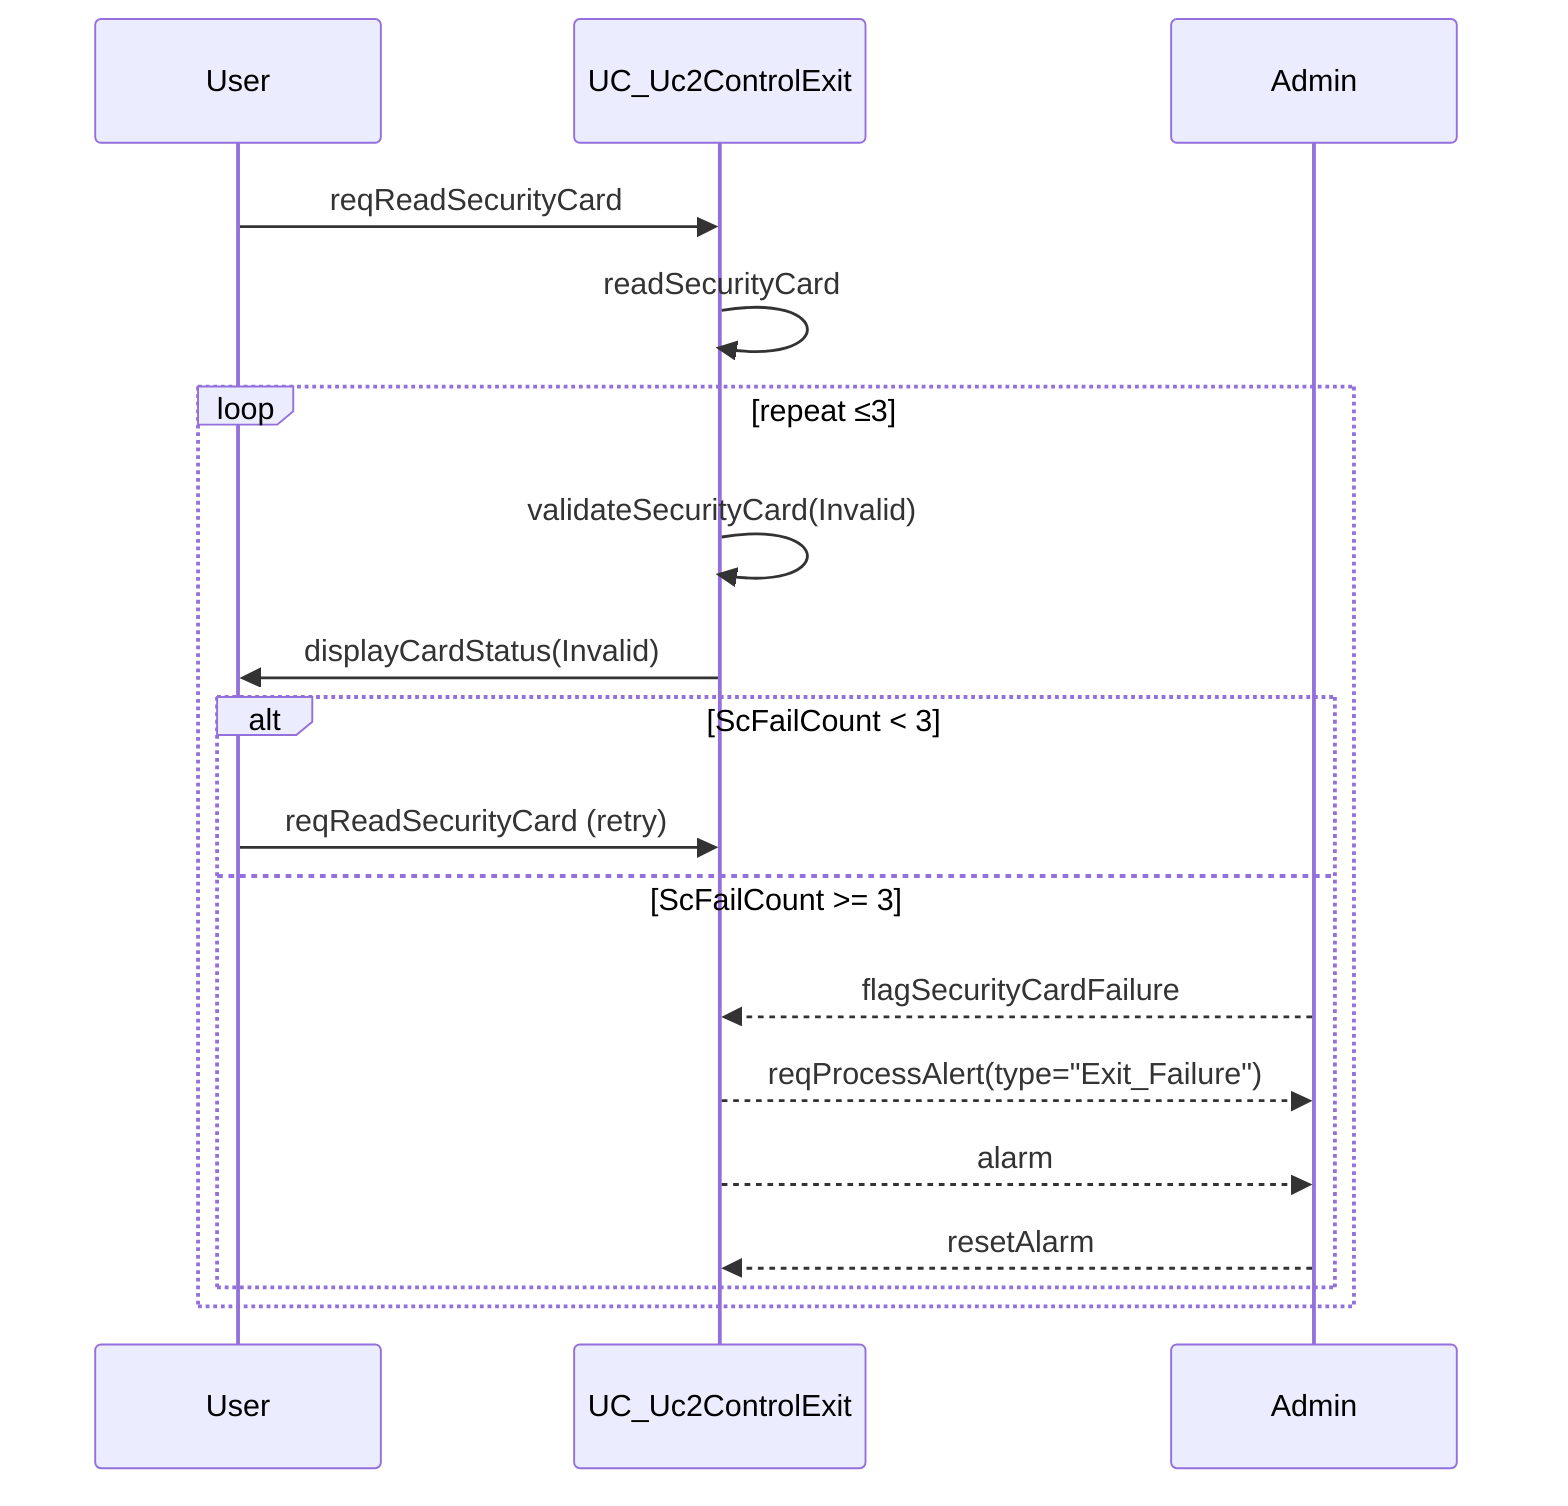 sequenceDiagram
    participant User
    participant System as UC_Uc2ControlExit
    participant Admin

    User  ->> System : reqReadSecurityCard
    System ->> System : readSecurityCard
    loop repeat ≤3
        System ->> System : validateSecurityCard(Invalid)
        System ->> User   : displayCardStatus(Invalid)
        alt ScFailCount < 3
            User ->> System : reqReadSecurityCard (retry)
        else ScFailCount >= 3
            Admin -->> System : flagSecurityCardFailure
            System -->> Admin : reqProcessAlert(type="Exit_Failure")
            System -->> Admin : alarm
            Admin  -->> System : resetAlarm
        end
    end